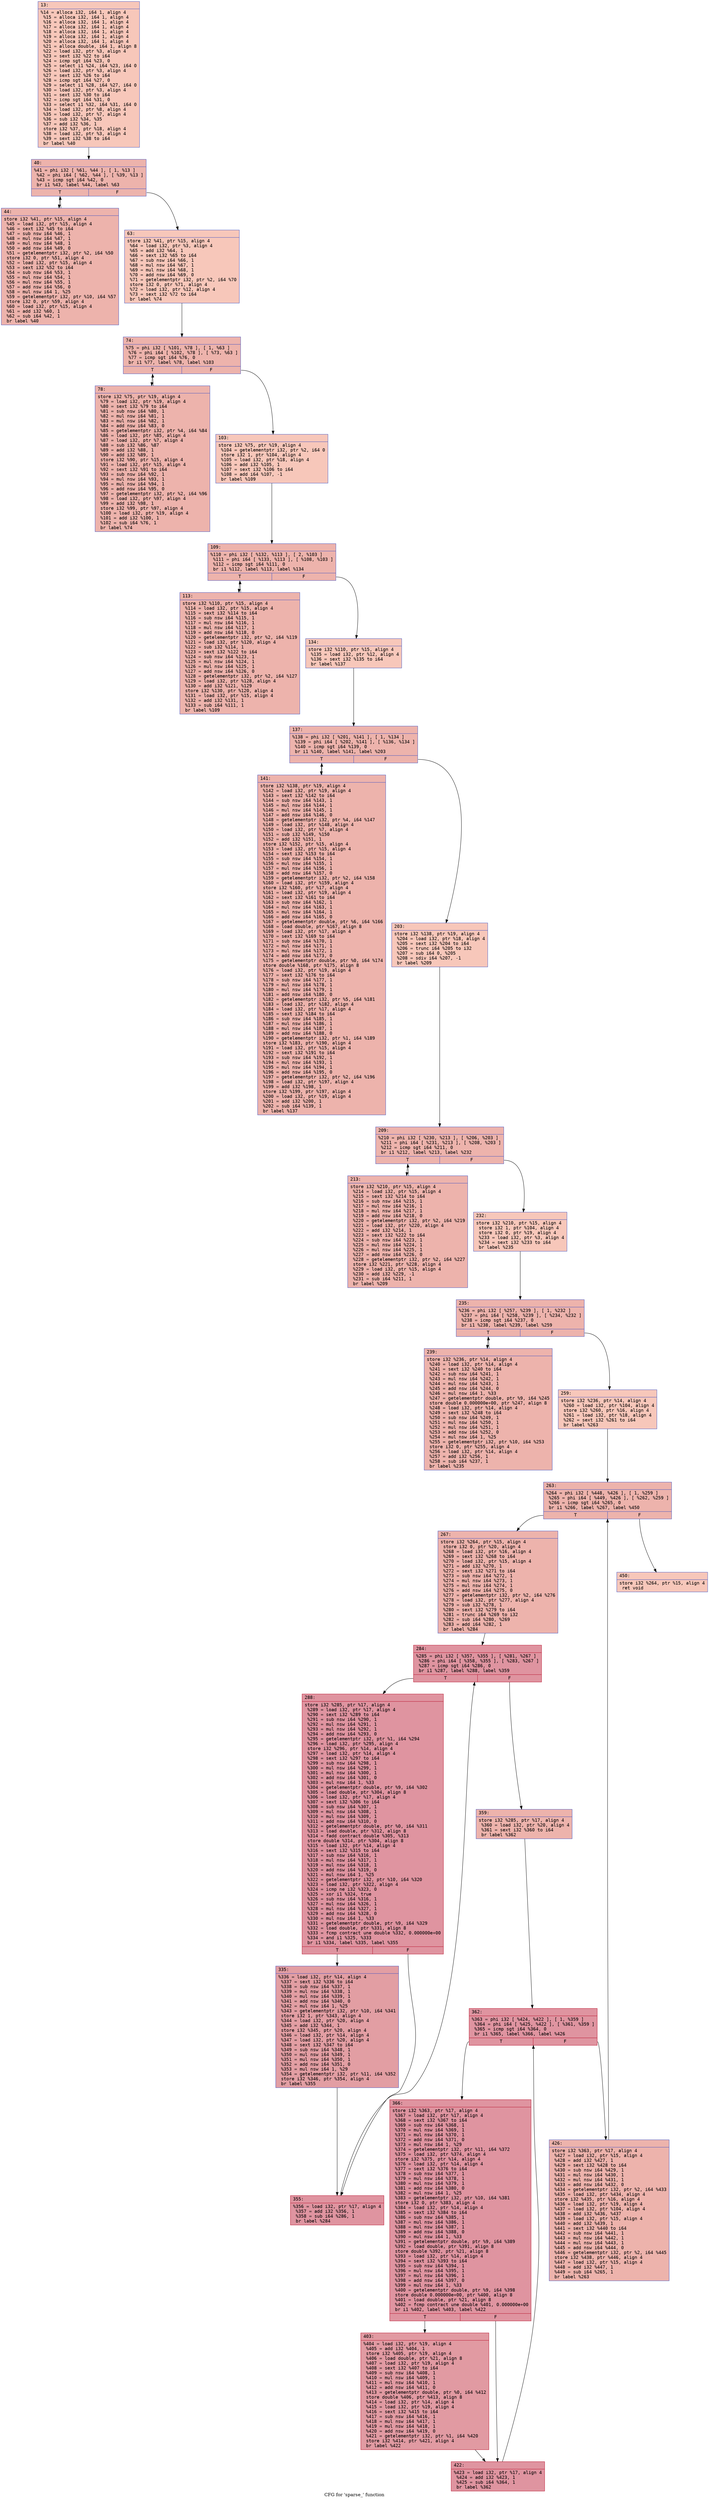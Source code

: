 digraph "CFG for 'sparse_' function" {
	label="CFG for 'sparse_' function";

	Node0x558b23fcae10 [shape=record,color="#3d50c3ff", style=filled, fillcolor="#ec7f6370" fontname="Courier",label="{13:\l|  %14 = alloca i32, i64 1, align 4\l  %15 = alloca i32, i64 1, align 4\l  %16 = alloca i32, i64 1, align 4\l  %17 = alloca i32, i64 1, align 4\l  %18 = alloca i32, i64 1, align 4\l  %19 = alloca i32, i64 1, align 4\l  %20 = alloca i32, i64 1, align 4\l  %21 = alloca double, i64 1, align 8\l  %22 = load i32, ptr %3, align 4\l  %23 = sext i32 %22 to i64\l  %24 = icmp sgt i64 %23, 0\l  %25 = select i1 %24, i64 %23, i64 0\l  %26 = load i32, ptr %3, align 4\l  %27 = sext i32 %26 to i64\l  %28 = icmp sgt i64 %27, 0\l  %29 = select i1 %28, i64 %27, i64 0\l  %30 = load i32, ptr %3, align 4\l  %31 = sext i32 %30 to i64\l  %32 = icmp sgt i64 %31, 0\l  %33 = select i1 %32, i64 %31, i64 0\l  %34 = load i32, ptr %8, align 4\l  %35 = load i32, ptr %7, align 4\l  %36 = sub i32 %34, %35\l  %37 = add i32 %36, 1\l  store i32 %37, ptr %18, align 4\l  %38 = load i32, ptr %3, align 4\l  %39 = sext i32 %38 to i64\l  br label %40\l}"];
	Node0x558b23fcae10 -> Node0x558b23fcbb00[tooltip="13 -> 40\nProbability 100.00%" ];
	Node0x558b23fcbb00 [shape=record,color="#3d50c3ff", style=filled, fillcolor="#d6524470" fontname="Courier",label="{40:\l|  %41 = phi i32 [ %61, %44 ], [ 1, %13 ]\l  %42 = phi i64 [ %62, %44 ], [ %39, %13 ]\l  %43 = icmp sgt i64 %42, 0\l  br i1 %43, label %44, label %63\l|{<s0>T|<s1>F}}"];
	Node0x558b23fcbb00:s0 -> Node0x558b23fcbbc0[tooltip="40 -> 44\nProbability 96.88%" ];
	Node0x558b23fcbb00:s1 -> Node0x558b23fcbdf0[tooltip="40 -> 63\nProbability 3.12%" ];
	Node0x558b23fcbbc0 [shape=record,color="#3d50c3ff", style=filled, fillcolor="#d6524470" fontname="Courier",label="{44:\l|  store i32 %41, ptr %15, align 4\l  %45 = load i32, ptr %15, align 4\l  %46 = sext i32 %45 to i64\l  %47 = sub nsw i64 %46, 1\l  %48 = mul nsw i64 %47, 1\l  %49 = mul nsw i64 %48, 1\l  %50 = add nsw i64 %49, 0\l  %51 = getelementptr i32, ptr %2, i64 %50\l  store i32 0, ptr %51, align 4\l  %52 = load i32, ptr %15, align 4\l  %53 = sext i32 %52 to i64\l  %54 = sub nsw i64 %53, 1\l  %55 = mul nsw i64 %54, 1\l  %56 = mul nsw i64 %55, 1\l  %57 = add nsw i64 %56, 0\l  %58 = mul nsw i64 1, %25\l  %59 = getelementptr i32, ptr %10, i64 %57\l  store i32 0, ptr %59, align 4\l  %60 = load i32, ptr %15, align 4\l  %61 = add i32 %60, 1\l  %62 = sub i64 %42, 1\l  br label %40\l}"];
	Node0x558b23fcbbc0 -> Node0x558b23fcbb00[tooltip="44 -> 40\nProbability 100.00%" ];
	Node0x558b23fcbdf0 [shape=record,color="#3d50c3ff", style=filled, fillcolor="#ec7f6370" fontname="Courier",label="{63:\l|  store i32 %41, ptr %15, align 4\l  %64 = load i32, ptr %3, align 4\l  %65 = add i32 %64, 1\l  %66 = sext i32 %65 to i64\l  %67 = sub nsw i64 %66, 1\l  %68 = mul nsw i64 %67, 1\l  %69 = mul nsw i64 %68, 1\l  %70 = add nsw i64 %69, 0\l  %71 = getelementptr i32, ptr %2, i64 %70\l  store i32 0, ptr %71, align 4\l  %72 = load i32, ptr %12, align 4\l  %73 = sext i32 %72 to i64\l  br label %74\l}"];
	Node0x558b23fcbdf0 -> Node0x558b23fd1f40[tooltip="63 -> 74\nProbability 100.00%" ];
	Node0x558b23fd1f40 [shape=record,color="#3d50c3ff", style=filled, fillcolor="#d6524470" fontname="Courier",label="{74:\l|  %75 = phi i32 [ %101, %78 ], [ 1, %63 ]\l  %76 = phi i64 [ %102, %78 ], [ %73, %63 ]\l  %77 = icmp sgt i64 %76, 0\l  br i1 %77, label %78, label %103\l|{<s0>T|<s1>F}}"];
	Node0x558b23fd1f40:s0 -> Node0x558b23fd2000[tooltip="74 -> 78\nProbability 96.88%" ];
	Node0x558b23fd1f40:s1 -> Node0x558b23fd2260[tooltip="74 -> 103\nProbability 3.12%" ];
	Node0x558b23fd2000 [shape=record,color="#3d50c3ff", style=filled, fillcolor="#d6524470" fontname="Courier",label="{78:\l|  store i32 %75, ptr %19, align 4\l  %79 = load i32, ptr %19, align 4\l  %80 = sext i32 %79 to i64\l  %81 = sub nsw i64 %80, 1\l  %82 = mul nsw i64 %81, 1\l  %83 = mul nsw i64 %82, 1\l  %84 = add nsw i64 %83, 0\l  %85 = getelementptr i32, ptr %4, i64 %84\l  %86 = load i32, ptr %85, align 4\l  %87 = load i32, ptr %7, align 4\l  %88 = sub i32 %86, %87\l  %89 = add i32 %88, 1\l  %90 = add i32 %89, 1\l  store i32 %90, ptr %15, align 4\l  %91 = load i32, ptr %15, align 4\l  %92 = sext i32 %91 to i64\l  %93 = sub nsw i64 %92, 1\l  %94 = mul nsw i64 %93, 1\l  %95 = mul nsw i64 %94, 1\l  %96 = add nsw i64 %95, 0\l  %97 = getelementptr i32, ptr %2, i64 %96\l  %98 = load i32, ptr %97, align 4\l  %99 = add i32 %98, 1\l  store i32 %99, ptr %97, align 4\l  %100 = load i32, ptr %19, align 4\l  %101 = add i32 %100, 1\l  %102 = sub i64 %76, 1\l  br label %74\l}"];
	Node0x558b23fd2000 -> Node0x558b23fd1f40[tooltip="78 -> 74\nProbability 100.00%" ];
	Node0x558b23fd2260 [shape=record,color="#3d50c3ff", style=filled, fillcolor="#ec7f6370" fontname="Courier",label="{103:\l|  store i32 %75, ptr %19, align 4\l  %104 = getelementptr i32, ptr %2, i64 0\l  store i32 1, ptr %104, align 4\l  %105 = load i32, ptr %18, align 4\l  %106 = add i32 %105, 1\l  %107 = sext i32 %106 to i64\l  %108 = add i64 %107, -1\l  br label %109\l}"];
	Node0x558b23fd2260 -> Node0x558b23fd3ed0[tooltip="103 -> 109\nProbability 100.00%" ];
	Node0x558b23fd3ed0 [shape=record,color="#3d50c3ff", style=filled, fillcolor="#d6524470" fontname="Courier",label="{109:\l|  %110 = phi i32 [ %132, %113 ], [ 2, %103 ]\l  %111 = phi i64 [ %133, %113 ], [ %108, %103 ]\l  %112 = icmp sgt i64 %111, 0\l  br i1 %112, label %113, label %134\l|{<s0>T|<s1>F}}"];
	Node0x558b23fd3ed0:s0 -> Node0x558b23fd3f90[tooltip="109 -> 113\nProbability 96.88%" ];
	Node0x558b23fd3ed0:s1 -> Node0x558b23fd41f0[tooltip="109 -> 134\nProbability 3.12%" ];
	Node0x558b23fd3f90 [shape=record,color="#3d50c3ff", style=filled, fillcolor="#d6524470" fontname="Courier",label="{113:\l|  store i32 %110, ptr %15, align 4\l  %114 = load i32, ptr %15, align 4\l  %115 = sext i32 %114 to i64\l  %116 = sub nsw i64 %115, 1\l  %117 = mul nsw i64 %116, 1\l  %118 = mul nsw i64 %117, 1\l  %119 = add nsw i64 %118, 0\l  %120 = getelementptr i32, ptr %2, i64 %119\l  %121 = load i32, ptr %120, align 4\l  %122 = sub i32 %114, 1\l  %123 = sext i32 %122 to i64\l  %124 = sub nsw i64 %123, 1\l  %125 = mul nsw i64 %124, 1\l  %126 = mul nsw i64 %125, 1\l  %127 = add nsw i64 %126, 0\l  %128 = getelementptr i32, ptr %2, i64 %127\l  %129 = load i32, ptr %128, align 4\l  %130 = add i32 %121, %129\l  store i32 %130, ptr %120, align 4\l  %131 = load i32, ptr %15, align 4\l  %132 = add i32 %131, 1\l  %133 = sub i64 %111, 1\l  br label %109\l}"];
	Node0x558b23fd3f90 -> Node0x558b23fd3ed0[tooltip="113 -> 109\nProbability 100.00%" ];
	Node0x558b23fd41f0 [shape=record,color="#3d50c3ff", style=filled, fillcolor="#ec7f6370" fontname="Courier",label="{134:\l|  store i32 %110, ptr %15, align 4\l  %135 = load i32, ptr %12, align 4\l  %136 = sext i32 %135 to i64\l  br label %137\l}"];
	Node0x558b23fd41f0 -> Node0x558b23fd5110[tooltip="134 -> 137\nProbability 100.00%" ];
	Node0x558b23fd5110 [shape=record,color="#3d50c3ff", style=filled, fillcolor="#d6524470" fontname="Courier",label="{137:\l|  %138 = phi i32 [ %201, %141 ], [ 1, %134 ]\l  %139 = phi i64 [ %202, %141 ], [ %136, %134 ]\l  %140 = icmp sgt i64 %139, 0\l  br i1 %140, label %141, label %203\l|{<s0>T|<s1>F}}"];
	Node0x558b23fd5110:s0 -> Node0x558b23fd51d0[tooltip="137 -> 141\nProbability 96.88%" ];
	Node0x558b23fd5110:s1 -> Node0x558b23fd5430[tooltip="137 -> 203\nProbability 3.12%" ];
	Node0x558b23fd51d0 [shape=record,color="#3d50c3ff", style=filled, fillcolor="#d6524470" fontname="Courier",label="{141:\l|  store i32 %138, ptr %19, align 4\l  %142 = load i32, ptr %19, align 4\l  %143 = sext i32 %142 to i64\l  %144 = sub nsw i64 %143, 1\l  %145 = mul nsw i64 %144, 1\l  %146 = mul nsw i64 %145, 1\l  %147 = add nsw i64 %146, 0\l  %148 = getelementptr i32, ptr %4, i64 %147\l  %149 = load i32, ptr %148, align 4\l  %150 = load i32, ptr %7, align 4\l  %151 = sub i32 %149, %150\l  %152 = add i32 %151, 1\l  store i32 %152, ptr %15, align 4\l  %153 = load i32, ptr %15, align 4\l  %154 = sext i32 %153 to i64\l  %155 = sub nsw i64 %154, 1\l  %156 = mul nsw i64 %155, 1\l  %157 = mul nsw i64 %156, 1\l  %158 = add nsw i64 %157, 0\l  %159 = getelementptr i32, ptr %2, i64 %158\l  %160 = load i32, ptr %159, align 4\l  store i32 %160, ptr %17, align 4\l  %161 = load i32, ptr %19, align 4\l  %162 = sext i32 %161 to i64\l  %163 = sub nsw i64 %162, 1\l  %164 = mul nsw i64 %163, 1\l  %165 = mul nsw i64 %164, 1\l  %166 = add nsw i64 %165, 0\l  %167 = getelementptr double, ptr %6, i64 %166\l  %168 = load double, ptr %167, align 8\l  %169 = load i32, ptr %17, align 4\l  %170 = sext i32 %169 to i64\l  %171 = sub nsw i64 %170, 1\l  %172 = mul nsw i64 %171, 1\l  %173 = mul nsw i64 %172, 1\l  %174 = add nsw i64 %173, 0\l  %175 = getelementptr double, ptr %0, i64 %174\l  store double %168, ptr %175, align 8\l  %176 = load i32, ptr %19, align 4\l  %177 = sext i32 %176 to i64\l  %178 = sub nsw i64 %177, 1\l  %179 = mul nsw i64 %178, 1\l  %180 = mul nsw i64 %179, 1\l  %181 = add nsw i64 %180, 0\l  %182 = getelementptr i32, ptr %5, i64 %181\l  %183 = load i32, ptr %182, align 4\l  %184 = load i32, ptr %17, align 4\l  %185 = sext i32 %184 to i64\l  %186 = sub nsw i64 %185, 1\l  %187 = mul nsw i64 %186, 1\l  %188 = mul nsw i64 %187, 1\l  %189 = add nsw i64 %188, 0\l  %190 = getelementptr i32, ptr %1, i64 %189\l  store i32 %183, ptr %190, align 4\l  %191 = load i32, ptr %15, align 4\l  %192 = sext i32 %191 to i64\l  %193 = sub nsw i64 %192, 1\l  %194 = mul nsw i64 %193, 1\l  %195 = mul nsw i64 %194, 1\l  %196 = add nsw i64 %195, 0\l  %197 = getelementptr i32, ptr %2, i64 %196\l  %198 = load i32, ptr %197, align 4\l  %199 = add i32 %198, 1\l  store i32 %199, ptr %197, align 4\l  %200 = load i32, ptr %19, align 4\l  %201 = add i32 %200, 1\l  %202 = sub i64 %139, 1\l  br label %137\l}"];
	Node0x558b23fd51d0 -> Node0x558b23fd5110[tooltip="141 -> 137\nProbability 100.00%" ];
	Node0x558b23fd5430 [shape=record,color="#3d50c3ff", style=filled, fillcolor="#ec7f6370" fontname="Courier",label="{203:\l|  store i32 %138, ptr %19, align 4\l  %204 = load i32, ptr %18, align 4\l  %205 = sext i32 %204 to i64\l  %206 = trunc i64 %205 to i32\l  %207 = sub i64 0, %205\l  %208 = sdiv i64 %207, -1\l  br label %209\l}"];
	Node0x558b23fd5430 -> Node0x558b23fd37f0[tooltip="203 -> 209\nProbability 100.00%" ];
	Node0x558b23fd37f0 [shape=record,color="#3d50c3ff", style=filled, fillcolor="#d6524470" fontname="Courier",label="{209:\l|  %210 = phi i32 [ %230, %213 ], [ %206, %203 ]\l  %211 = phi i64 [ %231, %213 ], [ %208, %203 ]\l  %212 = icmp sgt i64 %211, 0\l  br i1 %212, label %213, label %232\l|{<s0>T|<s1>F}}"];
	Node0x558b23fd37f0:s0 -> Node0x558b23fd38b0[tooltip="209 -> 213\nProbability 96.88%" ];
	Node0x558b23fd37f0:s1 -> Node0x558b23fd3b10[tooltip="209 -> 232\nProbability 3.12%" ];
	Node0x558b23fd38b0 [shape=record,color="#3d50c3ff", style=filled, fillcolor="#d6524470" fontname="Courier",label="{213:\l|  store i32 %210, ptr %15, align 4\l  %214 = load i32, ptr %15, align 4\l  %215 = sext i32 %214 to i64\l  %216 = sub nsw i64 %215, 1\l  %217 = mul nsw i64 %216, 1\l  %218 = mul nsw i64 %217, 1\l  %219 = add nsw i64 %218, 0\l  %220 = getelementptr i32, ptr %2, i64 %219\l  %221 = load i32, ptr %220, align 4\l  %222 = add i32 %214, 1\l  %223 = sext i32 %222 to i64\l  %224 = sub nsw i64 %223, 1\l  %225 = mul nsw i64 %224, 1\l  %226 = mul nsw i64 %225, 1\l  %227 = add nsw i64 %226, 0\l  %228 = getelementptr i32, ptr %2, i64 %227\l  store i32 %221, ptr %228, align 4\l  %229 = load i32, ptr %15, align 4\l  %230 = add i32 %229, -1\l  %231 = sub i64 %211, 1\l  br label %209\l}"];
	Node0x558b23fd38b0 -> Node0x558b23fd37f0[tooltip="213 -> 209\nProbability 100.00%" ];
	Node0x558b23fd3b10 [shape=record,color="#3d50c3ff", style=filled, fillcolor="#ec7f6370" fontname="Courier",label="{232:\l|  store i32 %210, ptr %15, align 4\l  store i32 1, ptr %104, align 4\l  store i32 0, ptr %19, align 4\l  %233 = load i32, ptr %3, align 4\l  %234 = sext i32 %233 to i64\l  br label %235\l}"];
	Node0x558b23fd3b10 -> Node0x558b23fda020[tooltip="232 -> 235\nProbability 100.00%" ];
	Node0x558b23fda020 [shape=record,color="#3d50c3ff", style=filled, fillcolor="#d6524470" fontname="Courier",label="{235:\l|  %236 = phi i32 [ %257, %239 ], [ 1, %232 ]\l  %237 = phi i64 [ %258, %239 ], [ %234, %232 ]\l  %238 = icmp sgt i64 %237, 0\l  br i1 %238, label %239, label %259\l|{<s0>T|<s1>F}}"];
	Node0x558b23fda020:s0 -> Node0x558b23fda0e0[tooltip="235 -> 239\nProbability 96.88%" ];
	Node0x558b23fda020:s1 -> Node0x558b23fda340[tooltip="235 -> 259\nProbability 3.12%" ];
	Node0x558b23fda0e0 [shape=record,color="#3d50c3ff", style=filled, fillcolor="#d6524470" fontname="Courier",label="{239:\l|  store i32 %236, ptr %14, align 4\l  %240 = load i32, ptr %14, align 4\l  %241 = sext i32 %240 to i64\l  %242 = sub nsw i64 %241, 1\l  %243 = mul nsw i64 %242, 1\l  %244 = mul nsw i64 %243, 1\l  %245 = add nsw i64 %244, 0\l  %246 = mul nsw i64 1, %33\l  %247 = getelementptr double, ptr %9, i64 %245\l  store double 0.000000e+00, ptr %247, align 8\l  %248 = load i32, ptr %14, align 4\l  %249 = sext i32 %248 to i64\l  %250 = sub nsw i64 %249, 1\l  %251 = mul nsw i64 %250, 1\l  %252 = mul nsw i64 %251, 1\l  %253 = add nsw i64 %252, 0\l  %254 = mul nsw i64 1, %25\l  %255 = getelementptr i32, ptr %10, i64 %253\l  store i32 0, ptr %255, align 4\l  %256 = load i32, ptr %14, align 4\l  %257 = add i32 %256, 1\l  %258 = sub i64 %237, 1\l  br label %235\l}"];
	Node0x558b23fda0e0 -> Node0x558b23fda020[tooltip="239 -> 235\nProbability 100.00%" ];
	Node0x558b23fda340 [shape=record,color="#3d50c3ff", style=filled, fillcolor="#ec7f6370" fontname="Courier",label="{259:\l|  store i32 %236, ptr %14, align 4\l  %260 = load i32, ptr %104, align 4\l  store i32 %260, ptr %16, align 4\l  %261 = load i32, ptr %18, align 4\l  %262 = sext i32 %261 to i64\l  br label %263\l}"];
	Node0x558b23fda340 -> Node0x558b23fdb3a0[tooltip="259 -> 263\nProbability 100.00%" ];
	Node0x558b23fdb3a0 [shape=record,color="#3d50c3ff", style=filled, fillcolor="#d6524470" fontname="Courier",label="{263:\l|  %264 = phi i32 [ %448, %426 ], [ 1, %259 ]\l  %265 = phi i64 [ %449, %426 ], [ %262, %259 ]\l  %266 = icmp sgt i64 %265, 0\l  br i1 %266, label %267, label %450\l|{<s0>T|<s1>F}}"];
	Node0x558b23fdb3a0:s0 -> Node0x558b23fdb6c0[tooltip="263 -> 267\nProbability 96.88%" ];
	Node0x558b23fdb3a0:s1 -> Node0x558b23fdb710[tooltip="263 -> 450\nProbability 3.12%" ];
	Node0x558b23fdb6c0 [shape=record,color="#3d50c3ff", style=filled, fillcolor="#d6524470" fontname="Courier",label="{267:\l|  store i32 %264, ptr %15, align 4\l  store i32 0, ptr %20, align 4\l  %268 = load i32, ptr %16, align 4\l  %269 = sext i32 %268 to i64\l  %270 = load i32, ptr %15, align 4\l  %271 = add i32 %270, 1\l  %272 = sext i32 %271 to i64\l  %273 = sub nsw i64 %272, 1\l  %274 = mul nsw i64 %273, 1\l  %275 = mul nsw i64 %274, 1\l  %276 = add nsw i64 %275, 0\l  %277 = getelementptr i32, ptr %2, i64 %276\l  %278 = load i32, ptr %277, align 4\l  %279 = sub i32 %278, 1\l  %280 = sext i32 %279 to i64\l  %281 = trunc i64 %269 to i32\l  %282 = sub i64 %280, %269\l  %283 = add i64 %282, 1\l  br label %284\l}"];
	Node0x558b23fdb6c0 -> Node0x558b23fdc1b0[tooltip="267 -> 284\nProbability 100.00%" ];
	Node0x558b23fdc1b0 [shape=record,color="#b70d28ff", style=filled, fillcolor="#b70d2870" fontname="Courier",label="{284:\l|  %285 = phi i32 [ %357, %355 ], [ %281, %267 ]\l  %286 = phi i64 [ %358, %355 ], [ %283, %267 ]\l  %287 = icmp sgt i64 %286, 0\l  br i1 %287, label %288, label %359\l|{<s0>T|<s1>F}}"];
	Node0x558b23fdc1b0:s0 -> Node0x558b23fdc4d0[tooltip="284 -> 288\nProbability 96.88%" ];
	Node0x558b23fdc1b0:s1 -> Node0x558b23fdc520[tooltip="284 -> 359\nProbability 3.12%" ];
	Node0x558b23fdc4d0 [shape=record,color="#b70d28ff", style=filled, fillcolor="#b70d2870" fontname="Courier",label="{288:\l|  store i32 %285, ptr %17, align 4\l  %289 = load i32, ptr %17, align 4\l  %290 = sext i32 %289 to i64\l  %291 = sub nsw i64 %290, 1\l  %292 = mul nsw i64 %291, 1\l  %293 = mul nsw i64 %292, 1\l  %294 = add nsw i64 %293, 0\l  %295 = getelementptr i32, ptr %1, i64 %294\l  %296 = load i32, ptr %295, align 4\l  store i32 %296, ptr %14, align 4\l  %297 = load i32, ptr %14, align 4\l  %298 = sext i32 %297 to i64\l  %299 = sub nsw i64 %298, 1\l  %300 = mul nsw i64 %299, 1\l  %301 = mul nsw i64 %300, 1\l  %302 = add nsw i64 %301, 0\l  %303 = mul nsw i64 1, %33\l  %304 = getelementptr double, ptr %9, i64 %302\l  %305 = load double, ptr %304, align 8\l  %306 = load i32, ptr %17, align 4\l  %307 = sext i32 %306 to i64\l  %308 = sub nsw i64 %307, 1\l  %309 = mul nsw i64 %308, 1\l  %310 = mul nsw i64 %309, 1\l  %311 = add nsw i64 %310, 0\l  %312 = getelementptr double, ptr %0, i64 %311\l  %313 = load double, ptr %312, align 8\l  %314 = fadd contract double %305, %313\l  store double %314, ptr %304, align 8\l  %315 = load i32, ptr %14, align 4\l  %316 = sext i32 %315 to i64\l  %317 = sub nsw i64 %316, 1\l  %318 = mul nsw i64 %317, 1\l  %319 = mul nsw i64 %318, 1\l  %320 = add nsw i64 %319, 0\l  %321 = mul nsw i64 1, %25\l  %322 = getelementptr i32, ptr %10, i64 %320\l  %323 = load i32, ptr %322, align 4\l  %324 = icmp ne i32 %323, 0\l  %325 = xor i1 %324, true\l  %326 = sub nsw i64 %316, 1\l  %327 = mul nsw i64 %326, 1\l  %328 = mul nsw i64 %327, 1\l  %329 = add nsw i64 %328, 0\l  %330 = mul nsw i64 1, %33\l  %331 = getelementptr double, ptr %9, i64 %329\l  %332 = load double, ptr %331, align 8\l  %333 = fcmp contract une double %332, 0.000000e+00\l  %334 = and i1 %325, %333\l  br i1 %334, label %335, label %355\l|{<s0>T|<s1>F}}"];
	Node0x558b23fdc4d0:s0 -> Node0x558b23fde120[tooltip="288 -> 335\nProbability 50.00%" ];
	Node0x558b23fdc4d0:s1 -> Node0x558b23fdc270[tooltip="288 -> 355\nProbability 50.00%" ];
	Node0x558b23fde120 [shape=record,color="#3d50c3ff", style=filled, fillcolor="#be242e70" fontname="Courier",label="{335:\l|  %336 = load i32, ptr %14, align 4\l  %337 = sext i32 %336 to i64\l  %338 = sub nsw i64 %337, 1\l  %339 = mul nsw i64 %338, 1\l  %340 = mul nsw i64 %339, 1\l  %341 = add nsw i64 %340, 0\l  %342 = mul nsw i64 1, %25\l  %343 = getelementptr i32, ptr %10, i64 %341\l  store i32 1, ptr %343, align 4\l  %344 = load i32, ptr %20, align 4\l  %345 = add i32 %344, 1\l  store i32 %345, ptr %20, align 4\l  %346 = load i32, ptr %14, align 4\l  %347 = load i32, ptr %20, align 4\l  %348 = sext i32 %347 to i64\l  %349 = sub nsw i64 %348, 1\l  %350 = mul nsw i64 %349, 1\l  %351 = mul nsw i64 %350, 1\l  %352 = add nsw i64 %351, 0\l  %353 = mul nsw i64 1, %29\l  %354 = getelementptr i32, ptr %11, i64 %352\l  store i32 %346, ptr %354, align 4\l  br label %355\l}"];
	Node0x558b23fde120 -> Node0x558b23fdc270[tooltip="335 -> 355\nProbability 100.00%" ];
	Node0x558b23fdc270 [shape=record,color="#b70d28ff", style=filled, fillcolor="#b70d2870" fontname="Courier",label="{355:\l|  %356 = load i32, ptr %17, align 4\l  %357 = add i32 %356, 1\l  %358 = sub i64 %286, 1\l  br label %284\l}"];
	Node0x558b23fdc270 -> Node0x558b23fdc1b0[tooltip="355 -> 284\nProbability 100.00%" ];
	Node0x558b23fdc520 [shape=record,color="#3d50c3ff", style=filled, fillcolor="#d6524470" fontname="Courier",label="{359:\l|  store i32 %285, ptr %17, align 4\l  %360 = load i32, ptr %20, align 4\l  %361 = sext i32 %360 to i64\l  br label %362\l}"];
	Node0x558b23fdc520 -> Node0x558b23fdf260[tooltip="359 -> 362\nProbability 100.00%" ];
	Node0x558b23fdf260 [shape=record,color="#b70d28ff", style=filled, fillcolor="#b70d2870" fontname="Courier",label="{362:\l|  %363 = phi i32 [ %424, %422 ], [ 1, %359 ]\l  %364 = phi i64 [ %425, %422 ], [ %361, %359 ]\l  %365 = icmp sgt i64 %364, 0\l  br i1 %365, label %366, label %426\l|{<s0>T|<s1>F}}"];
	Node0x558b23fdf260:s0 -> Node0x558b23fdf580[tooltip="362 -> 366\nProbability 96.88%" ];
	Node0x558b23fdf260:s1 -> Node0x558b23fdb460[tooltip="362 -> 426\nProbability 3.12%" ];
	Node0x558b23fdf580 [shape=record,color="#b70d28ff", style=filled, fillcolor="#b70d2870" fontname="Courier",label="{366:\l|  store i32 %363, ptr %17, align 4\l  %367 = load i32, ptr %17, align 4\l  %368 = sext i32 %367 to i64\l  %369 = sub nsw i64 %368, 1\l  %370 = mul nsw i64 %369, 1\l  %371 = mul nsw i64 %370, 1\l  %372 = add nsw i64 %371, 0\l  %373 = mul nsw i64 1, %29\l  %374 = getelementptr i32, ptr %11, i64 %372\l  %375 = load i32, ptr %374, align 4\l  store i32 %375, ptr %14, align 4\l  %376 = load i32, ptr %14, align 4\l  %377 = sext i32 %376 to i64\l  %378 = sub nsw i64 %377, 1\l  %379 = mul nsw i64 %378, 1\l  %380 = mul nsw i64 %379, 1\l  %381 = add nsw i64 %380, 0\l  %382 = mul nsw i64 1, %25\l  %383 = getelementptr i32, ptr %10, i64 %381\l  store i32 0, ptr %383, align 4\l  %384 = load i32, ptr %14, align 4\l  %385 = sext i32 %384 to i64\l  %386 = sub nsw i64 %385, 1\l  %387 = mul nsw i64 %386, 1\l  %388 = mul nsw i64 %387, 1\l  %389 = add nsw i64 %388, 0\l  %390 = mul nsw i64 1, %33\l  %391 = getelementptr double, ptr %9, i64 %389\l  %392 = load double, ptr %391, align 8\l  store double %392, ptr %21, align 8\l  %393 = load i32, ptr %14, align 4\l  %394 = sext i32 %393 to i64\l  %395 = sub nsw i64 %394, 1\l  %396 = mul nsw i64 %395, 1\l  %397 = mul nsw i64 %396, 1\l  %398 = add nsw i64 %397, 0\l  %399 = mul nsw i64 1, %33\l  %400 = getelementptr double, ptr %9, i64 %398\l  store double 0.000000e+00, ptr %400, align 8\l  %401 = load double, ptr %21, align 8\l  %402 = fcmp contract une double %401, 0.000000e+00\l  br i1 %402, label %403, label %422\l|{<s0>T|<s1>F}}"];
	Node0x558b23fdf580:s0 -> Node0x558b23fd7f80[tooltip="366 -> 403\nProbability 62.50%" ];
	Node0x558b23fdf580:s1 -> Node0x558b23fdf320[tooltip="366 -> 422\nProbability 37.50%" ];
	Node0x558b23fd7f80 [shape=record,color="#b70d28ff", style=filled, fillcolor="#bb1b2c70" fontname="Courier",label="{403:\l|  %404 = load i32, ptr %19, align 4\l  %405 = add i32 %404, 1\l  store i32 %405, ptr %19, align 4\l  %406 = load double, ptr %21, align 8\l  %407 = load i32, ptr %19, align 4\l  %408 = sext i32 %407 to i64\l  %409 = sub nsw i64 %408, 1\l  %410 = mul nsw i64 %409, 1\l  %411 = mul nsw i64 %410, 1\l  %412 = add nsw i64 %411, 0\l  %413 = getelementptr double, ptr %0, i64 %412\l  store double %406, ptr %413, align 8\l  %414 = load i32, ptr %14, align 4\l  %415 = load i32, ptr %19, align 4\l  %416 = sext i32 %415 to i64\l  %417 = sub nsw i64 %416, 1\l  %418 = mul nsw i64 %417, 1\l  %419 = mul nsw i64 %418, 1\l  %420 = add nsw i64 %419, 0\l  %421 = getelementptr i32, ptr %1, i64 %420\l  store i32 %414, ptr %421, align 4\l  br label %422\l}"];
	Node0x558b23fd7f80 -> Node0x558b23fdf320[tooltip="403 -> 422\nProbability 100.00%" ];
	Node0x558b23fdf320 [shape=record,color="#b70d28ff", style=filled, fillcolor="#b70d2870" fontname="Courier",label="{422:\l|  %423 = load i32, ptr %17, align 4\l  %424 = add i32 %423, 1\l  %425 = sub i64 %364, 1\l  br label %362\l}"];
	Node0x558b23fdf320 -> Node0x558b23fdf260[tooltip="422 -> 362\nProbability 100.00%" ];
	Node0x558b23fdb460 [shape=record,color="#3d50c3ff", style=filled, fillcolor="#d6524470" fontname="Courier",label="{426:\l|  store i32 %363, ptr %17, align 4\l  %427 = load i32, ptr %15, align 4\l  %428 = add i32 %427, 1\l  %429 = sext i32 %428 to i64\l  %430 = sub nsw i64 %429, 1\l  %431 = mul nsw i64 %430, 1\l  %432 = mul nsw i64 %431, 1\l  %433 = add nsw i64 %432, 0\l  %434 = getelementptr i32, ptr %2, i64 %433\l  %435 = load i32, ptr %434, align 4\l  store i32 %435, ptr %16, align 4\l  %436 = load i32, ptr %19, align 4\l  %437 = load i32, ptr %104, align 4\l  %438 = add i32 %436, %437\l  %439 = load i32, ptr %15, align 4\l  %440 = add i32 %439, 1\l  %441 = sext i32 %440 to i64\l  %442 = sub nsw i64 %441, 1\l  %443 = mul nsw i64 %442, 1\l  %444 = mul nsw i64 %443, 1\l  %445 = add nsw i64 %444, 0\l  %446 = getelementptr i32, ptr %2, i64 %445\l  store i32 %438, ptr %446, align 4\l  %447 = load i32, ptr %15, align 4\l  %448 = add i32 %447, 1\l  %449 = sub i64 %265, 1\l  br label %263\l}"];
	Node0x558b23fdb460 -> Node0x558b23fdb3a0[tooltip="426 -> 263\nProbability 100.00%" ];
	Node0x558b23fdb710 [shape=record,color="#3d50c3ff", style=filled, fillcolor="#ec7f6370" fontname="Courier",label="{450:\l|  store i32 %264, ptr %15, align 4\l  ret void\l}"];
}

